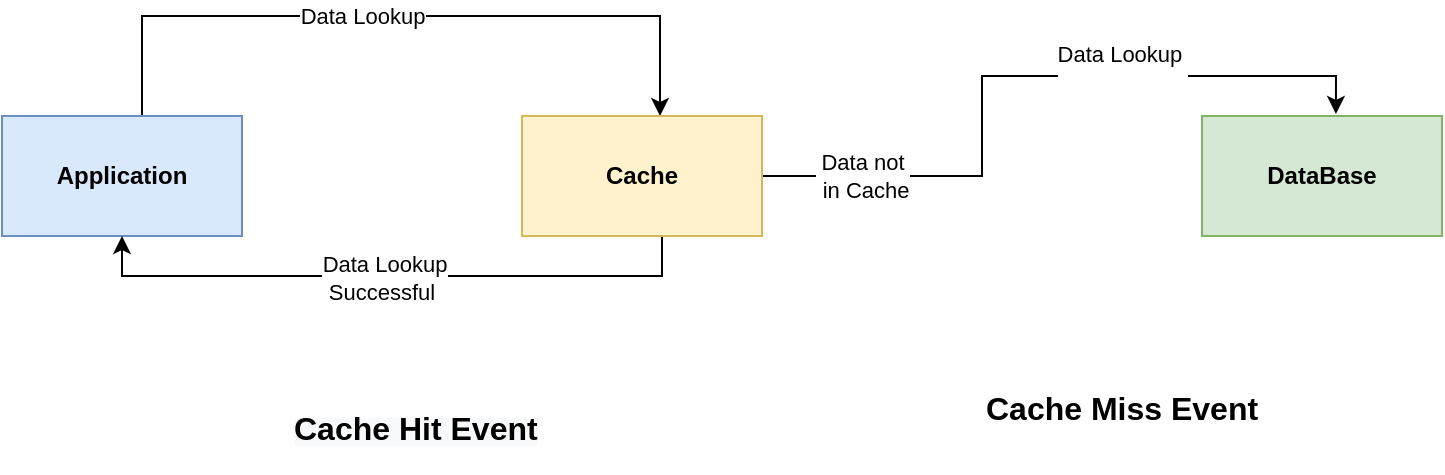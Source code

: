<mxfile version="19.0.0" type="device"><diagram id="CuJd3vn_7_iQTa8nNj3W" name="Page-1"><mxGraphModel dx="790" dy="452" grid="1" gridSize="10" guides="1" tooltips="1" connect="1" arrows="1" fold="1" page="1" pageScale="1" pageWidth="827" pageHeight="1169" math="0" shadow="0"><root><mxCell id="0"/><mxCell id="1" parent="0"/><mxCell id="xCcgKocVdDANIn4OEUO5-4" style="edgeStyle=orthogonalEdgeStyle;rounded=0;orthogonalLoop=1;jettySize=auto;html=1;entryX=0.575;entryY=0;entryDx=0;entryDy=0;entryPerimeter=0;" edge="1" parent="1" source="xCcgKocVdDANIn4OEUO5-1" target="xCcgKocVdDANIn4OEUO5-2"><mxGeometry relative="1" as="geometry"><Array as="points"><mxPoint x="170" y="80"/><mxPoint x="429" y="80"/></Array></mxGeometry></mxCell><mxCell id="xCcgKocVdDANIn4OEUO5-8" value="Data Lookup&lt;br&gt;" style="edgeLabel;html=1;align=center;verticalAlign=middle;resizable=0;points=[];" vertex="1" connectable="0" parent="xCcgKocVdDANIn4OEUO5-4"><mxGeometry x="-0.237" relative="1" as="geometry"><mxPoint x="23" as="offset"/></mxGeometry></mxCell><mxCell id="xCcgKocVdDANIn4OEUO5-1" value="&lt;b&gt;Application&lt;/b&gt;" style="rounded=0;whiteSpace=wrap;html=1;fillColor=#dae8fc;strokeColor=#6c8ebf;" vertex="1" parent="1"><mxGeometry x="100" y="130" width="120" height="60" as="geometry"/></mxCell><mxCell id="xCcgKocVdDANIn4OEUO5-6" style="edgeStyle=orthogonalEdgeStyle;rounded=0;orthogonalLoop=1;jettySize=auto;html=1;entryX=0.558;entryY=-0.017;entryDx=0;entryDy=0;entryPerimeter=0;" edge="1" parent="1" source="xCcgKocVdDANIn4OEUO5-2" target="xCcgKocVdDANIn4OEUO5-3"><mxGeometry relative="1" as="geometry"/></mxCell><mxCell id="xCcgKocVdDANIn4OEUO5-11" value="Data Lookup&amp;nbsp;&lt;br&gt;&amp;nbsp;&amp;nbsp;" style="edgeLabel;html=1;align=center;verticalAlign=middle;resizable=0;points=[];" vertex="1" connectable="0" parent="xCcgKocVdDANIn4OEUO5-6"><mxGeometry x="0.196" y="4" relative="1" as="geometry"><mxPoint x="17" as="offset"/></mxGeometry></mxCell><mxCell id="xCcgKocVdDANIn4OEUO5-12" value="Data not&lt;br&gt;&amp;nbsp;in Cache" style="edgeLabel;html=1;align=center;verticalAlign=middle;resizable=0;points=[];" vertex="1" connectable="0" parent="xCcgKocVdDANIn4OEUO5-6"><mxGeometry x="-0.758" relative="1" as="geometry"><mxPoint x="7" as="offset"/></mxGeometry></mxCell><mxCell id="xCcgKocVdDANIn4OEUO5-7" style="edgeStyle=orthogonalEdgeStyle;rounded=0;orthogonalLoop=1;jettySize=auto;html=1;entryX=0.5;entryY=1;entryDx=0;entryDy=0;" edge="1" parent="1" source="xCcgKocVdDANIn4OEUO5-2" target="xCcgKocVdDANIn4OEUO5-1"><mxGeometry relative="1" as="geometry"><Array as="points"><mxPoint x="430" y="210"/><mxPoint x="160" y="210"/></Array></mxGeometry></mxCell><mxCell id="xCcgKocVdDANIn4OEUO5-9" value="Data Lookup &lt;br&gt;Successful&amp;nbsp;&lt;br&gt;" style="edgeLabel;html=1;align=center;verticalAlign=middle;resizable=0;points=[];" vertex="1" connectable="0" parent="xCcgKocVdDANIn4OEUO5-7"><mxGeometry x="0.026" y="1" relative="1" as="geometry"><mxPoint as="offset"/></mxGeometry></mxCell><mxCell id="xCcgKocVdDANIn4OEUO5-2" value="&lt;b&gt;Cache&lt;/b&gt;" style="rounded=0;whiteSpace=wrap;html=1;fillColor=#fff2cc;strokeColor=#d6b656;" vertex="1" parent="1"><mxGeometry x="360" y="130" width="120" height="60" as="geometry"/></mxCell><mxCell id="xCcgKocVdDANIn4OEUO5-3" value="&lt;b style=&quot;&quot;&gt;DataBase&lt;/b&gt;" style="rounded=0;whiteSpace=wrap;html=1;fillColor=#d5e8d4;strokeColor=#82b366;" vertex="1" parent="1"><mxGeometry x="700" y="130" width="120" height="60" as="geometry"/></mxCell><mxCell id="xCcgKocVdDANIn4OEUO5-13" value="&lt;b style=&quot;color: rgb(0, 0, 0); font-family: Helvetica; font-style: normal; font-variant-ligatures: normal; font-variant-caps: normal; letter-spacing: normal; orphans: 2; text-align: center; text-indent: 0px; text-transform: none; widows: 2; word-spacing: 0px; -webkit-text-stroke-width: 0px; background-color: rgb(248, 249, 250); text-decoration-thickness: initial; text-decoration-style: initial; text-decoration-color: initial;&quot;&gt;&lt;font style=&quot;font-size: 16px;&quot;&gt;Cache Hit Event&lt;/font&gt;&lt;/b&gt;" style="text;whiteSpace=wrap;html=1;" vertex="1" parent="1"><mxGeometry x="244" y="270" width="170" height="30" as="geometry"/></mxCell><mxCell id="xCcgKocVdDANIn4OEUO5-14" style="edgeStyle=orthogonalEdgeStyle;rounded=0;orthogonalLoop=1;jettySize=auto;html=1;exitX=0.5;exitY=1;exitDx=0;exitDy=0;fontSize=24;" edge="1" parent="1" source="xCcgKocVdDANIn4OEUO5-13" target="xCcgKocVdDANIn4OEUO5-13"><mxGeometry relative="1" as="geometry"/></mxCell><mxCell id="xCcgKocVdDANIn4OEUO5-15" value="&lt;b style=&quot;text-align: center;&quot;&gt;&lt;font style=&quot;font-size: 16px;&quot;&gt;Cache Miss Event&lt;/font&gt;&lt;/b&gt;" style="text;whiteSpace=wrap;html=1;" vertex="1" parent="1"><mxGeometry x="590" y="260" width="170" height="30" as="geometry"/></mxCell></root></mxGraphModel></diagram></mxfile>